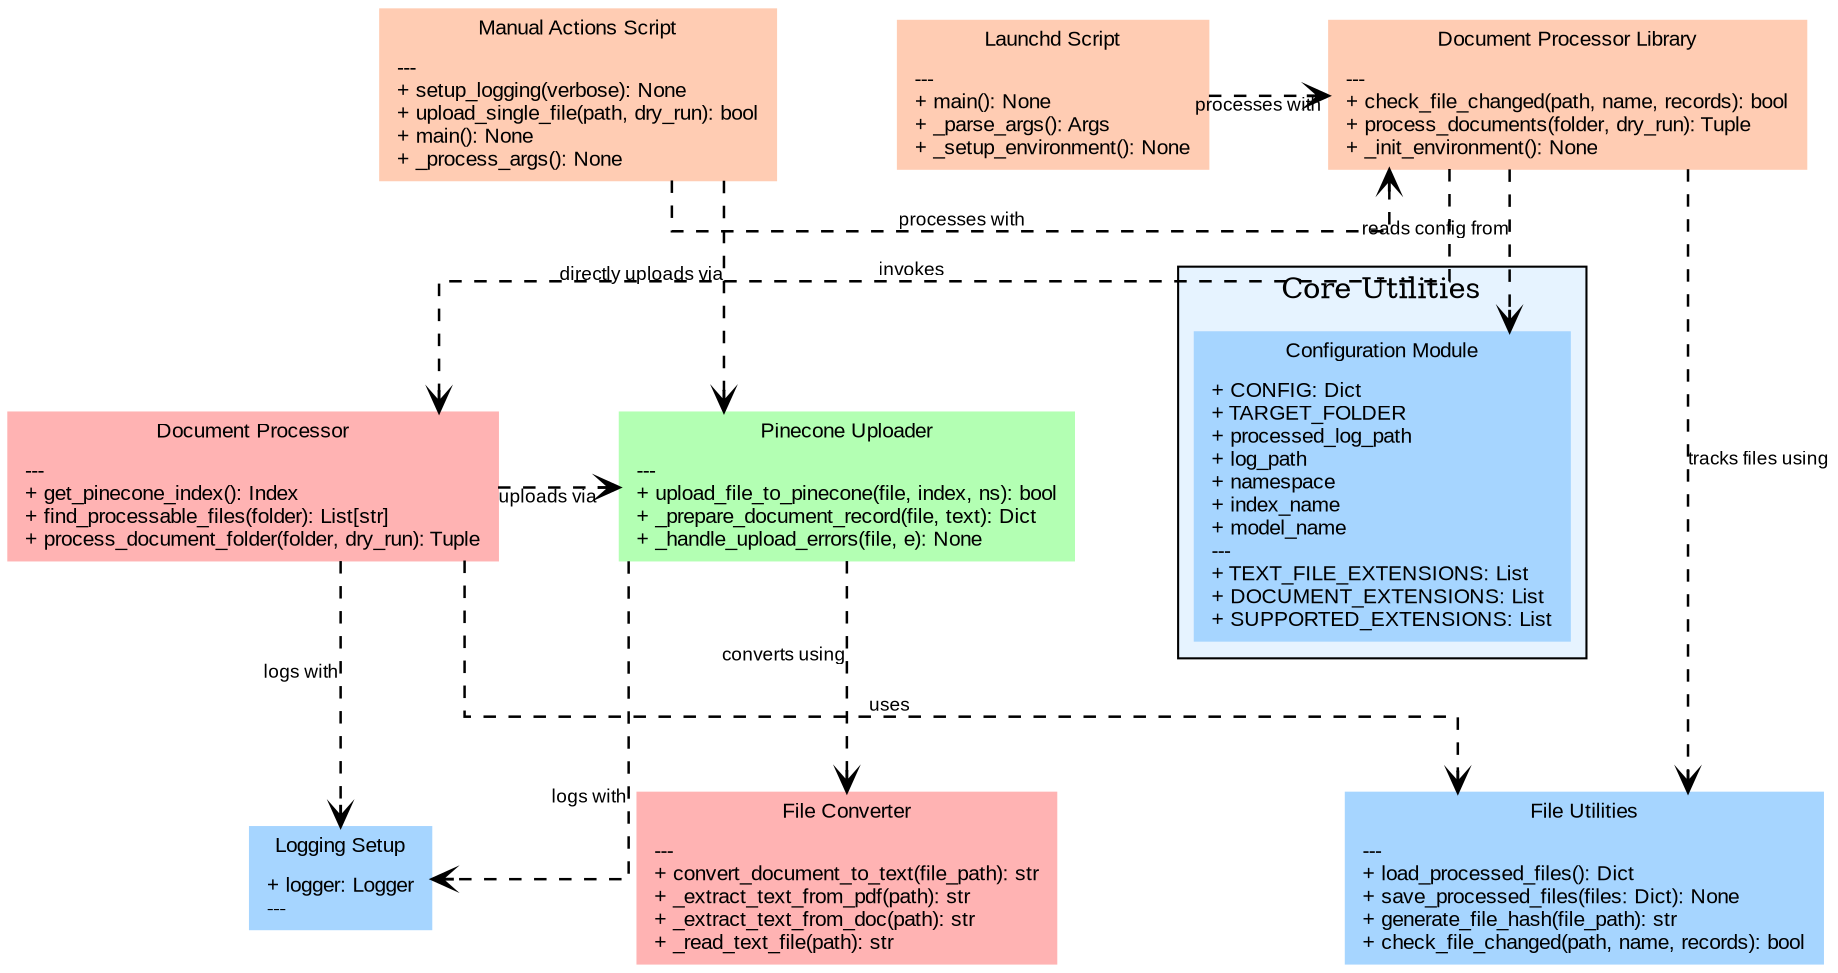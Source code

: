 digraph "classes_RAG-upload" {
rankdir=TB
charset="utf-8"
compound=true;
splines=ortho;
nodesep=0.8;
ranksep=1.0;

// Define node styles
node [shape="record", style="filled", fontname="Arial", fontsize=10];
edge [fontname="Arial", fontsize=9, penwidth=1.2];

// Define subgraphs for logical grouping
subgraph cluster_core {
  label="Core Utilities";
  bgcolor="#E6F3FF";
  
  "config" [color="#A6D5FF", label="{Configuration Module|+ CONFIG: Dict\l+ TARGET_FOLDER\l+ processed_log_path\l+ log_path\l+ namespace\l+ index_name\l+ model_name\l---\l+ TEXT_FILE_EXTENSIONS: List\l+ DOCUMENT_EXTENSIONS: List\l+ SUPPORTED_EXTENSIONS: List\l}"];

  "file_utils" [color="#A6D5FF", label="{File Utilities|---\l+ load_processed_files(): Dict\l+ save_processed_files(files: Dict): None\l+ generate_file_hash(file_path): str\l+ check_file_changed(path, name, records): bool\l}"];

  "logging_setup" [color="#A6D5FF", label="{Logging Setup|+ logger: Logger\l---\l}"];
}

subgraph cluster_processors {
  label="Document Processing";
  bgcolor="#FFE6E6";
  
  "document_processor_module" [color="#FFB3B3", label="{Document Processor|---\l+ get_pinecone_index(): Index\l+ find_processable_files(folder): List[str]\l+ process_document_folder(folder, dry_run): Tuple\l}"];

  "file_converter" [color="#FFB3B3", label="{File Converter|---\l+ convert_document_to_text(file_path): str\l+ _extract_text_from_pdf(path): str\l+ _extract_text_from_doc(path): str\l+ _read_text_file(path): str\l}"];
}

subgraph cluster_pinecone {
  label="Pinecone Integration";
  bgcolor="#E6FFE6";
  
  "uploader" [color="#B3FFB3", label="{Pinecone Uploader|---\l+ upload_file_to_pinecone(file, index, ns): bool\l+ _prepare_document_record(file, text): Dict\l+ _handle_upload_errors(file, e): None\l}"];
}

subgraph cluster_entry_points {
  label="Entry Points";
  bgcolor="#FFF0E6";
  
  "document_processor_lib" [color="#FFCCB3", label="{Document Processor Library|---\l+ check_file_changed(path, name, records): bool\l+ process_documents(folder, dry_run): Tuple\l+ _init_environment(): None\l}"];

  "launchd_document_processor" [color="#FFCCB3", label="{Launchd Script|---\l+ main(): None\l+ _parse_args(): Args\l+ _setup_environment(): None\l}"];

  "manual_actions" [color="#FFCCB3", label="{Manual Actions Script|---\l+ setup_logging(verbose): None\l+ upload_single_file(path, dry_run): bool\l+ main(): None\l+ _process_args(): None\l}"];
}

// Relationships between components with meaningful labels using xlabel instead of label
"document_processor_lib" -> "document_processor_module" [arrowhead="open", style="dashed", xlabel="invokes"];
"document_processor_module" -> "file_utils" [arrowhead="open", style="dashed", xlabel="uses"];
"document_processor_module" -> "logging_setup" [arrowhead="open", style="dashed", xlabel="logs with"];
"document_processor_module" -> "uploader" [arrowhead="open", style="dashed", xlabel="uploads via"];
"uploader" -> "file_converter" [arrowhead="open", style="dashed", xlabel="converts using"];
"uploader" -> "logging_setup" [arrowhead="open", style="dashed", xlabel="logs with"];
"document_processor_lib" -> "config" [arrowhead="open", style="dashed", xlabel="reads config from"];
"document_processor_lib" -> "file_utils" [arrowhead="open", style="dashed", xlabel="tracks files using"];
"launchd_document_processor" -> "document_processor_lib" [arrowhead="open", style="dashed", xlabel="processes with"];
"manual_actions" -> "document_processor_lib" [arrowhead="open", style="dashed", xlabel="processes with"];
"manual_actions" -> "uploader" [arrowhead="open", style="dashed", xlabel="directly uploads via"];

// Group nodes in logical ranks
{rank=same; "document_processor_lib"; "launchd_document_processor"; "manual_actions";}
{rank=same; "document_processor_module"; "uploader";}
{rank=same; "file_utils"; "logging_setup"; "file_converter";}
}
